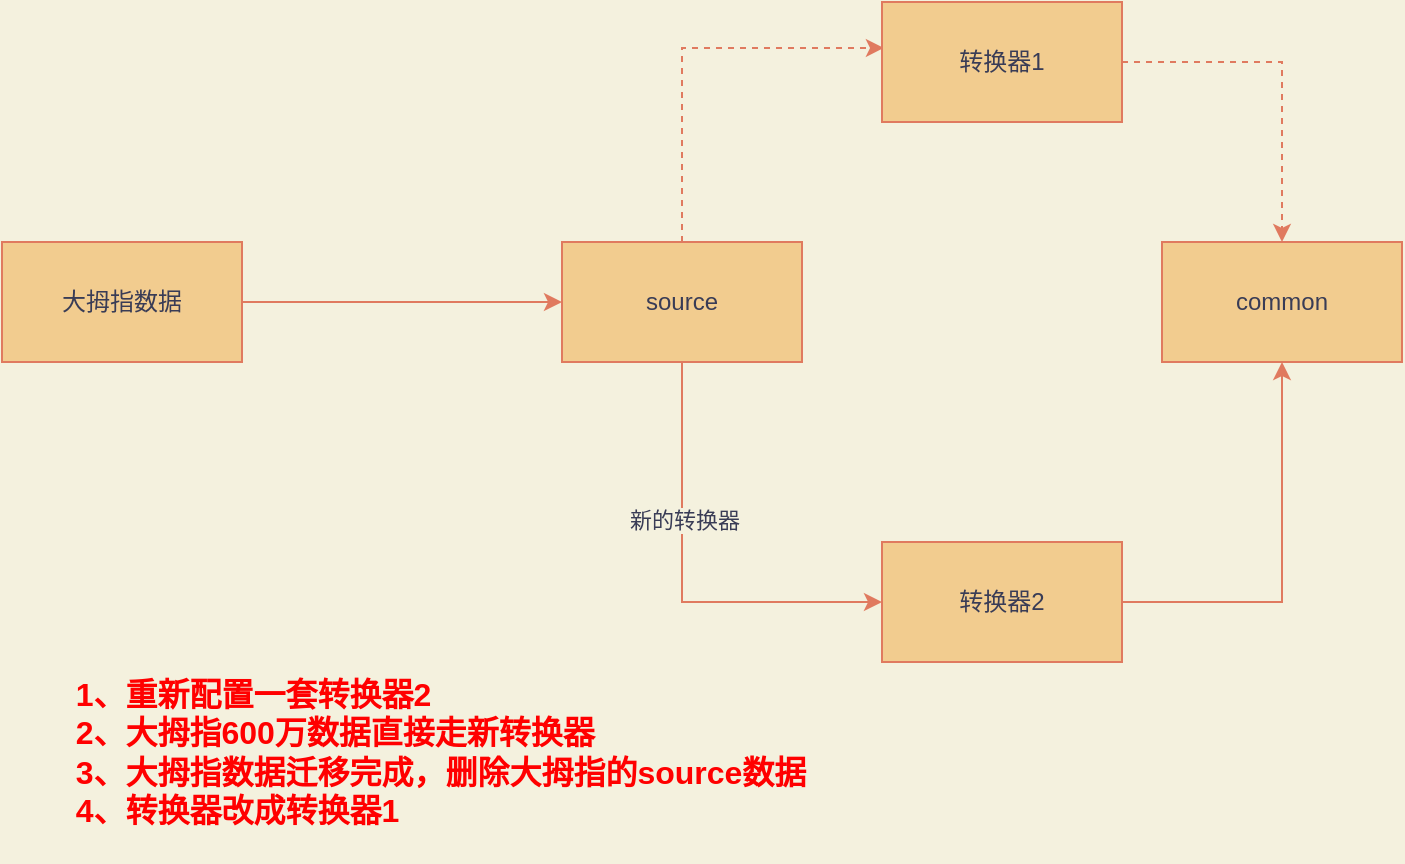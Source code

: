 <mxfile version="14.2.9" type="github">
  <diagram id="C5RBs43oDa-KdzZeNtuy" name="Page-1">
    <mxGraphModel dx="1284" dy="852" grid="1" gridSize="10" guides="1" tooltips="1" connect="1" arrows="1" fold="1" page="1" pageScale="1" pageWidth="827" pageHeight="1169" background="#F4F1DE" math="0" shadow="0">
      <root>
        <mxCell id="WIyWlLk6GJQsqaUBKTNV-0" />
        <mxCell id="WIyWlLk6GJQsqaUBKTNV-1" parent="WIyWlLk6GJQsqaUBKTNV-0" />
        <mxCell id="YerVVY2-V9nm6W07od5p-5" style="edgeStyle=orthogonalEdgeStyle;rounded=0;orthogonalLoop=1;jettySize=auto;html=1;exitX=1;exitY=0.5;exitDx=0;exitDy=0;entryX=0;entryY=0.5;entryDx=0;entryDy=0;strokeColor=#E07A5F;fontColor=#393C56;labelBackgroundColor=#F4F1DE;" edge="1" parent="WIyWlLk6GJQsqaUBKTNV-1" source="YerVVY2-V9nm6W07od5p-0" target="YerVVY2-V9nm6W07od5p-1">
          <mxGeometry relative="1" as="geometry" />
        </mxCell>
        <mxCell id="YerVVY2-V9nm6W07od5p-0" value="大拇指数据" style="rounded=0;whiteSpace=wrap;html=1;fillColor=#F2CC8F;strokeColor=#E07A5F;fontColor=#393C56;" vertex="1" parent="WIyWlLk6GJQsqaUBKTNV-1">
          <mxGeometry x="60" y="230" width="120" height="60" as="geometry" />
        </mxCell>
        <mxCell id="YerVVY2-V9nm6W07od5p-6" style="edgeStyle=orthogonalEdgeStyle;rounded=0;orthogonalLoop=1;jettySize=auto;html=1;exitX=0.5;exitY=0;exitDx=0;exitDy=0;entryX=0.008;entryY=0.383;entryDx=0;entryDy=0;entryPerimeter=0;dashed=1;strokeColor=#E07A5F;fontColor=#393C56;labelBackgroundColor=#F4F1DE;" edge="1" parent="WIyWlLk6GJQsqaUBKTNV-1" source="YerVVY2-V9nm6W07od5p-1" target="YerVVY2-V9nm6W07od5p-3">
          <mxGeometry relative="1" as="geometry" />
        </mxCell>
        <mxCell id="YerVVY2-V9nm6W07od5p-7" style="edgeStyle=orthogonalEdgeStyle;rounded=0;orthogonalLoop=1;jettySize=auto;html=1;exitX=0.5;exitY=1;exitDx=0;exitDy=0;entryX=0;entryY=0.5;entryDx=0;entryDy=0;strokeColor=#E07A5F;fontColor=#393C56;labelBackgroundColor=#F4F1DE;" edge="1" parent="WIyWlLk6GJQsqaUBKTNV-1" source="YerVVY2-V9nm6W07od5p-1" target="YerVVY2-V9nm6W07od5p-4">
          <mxGeometry relative="1" as="geometry" />
        </mxCell>
        <mxCell id="YerVVY2-V9nm6W07od5p-11" value="新的转换器" style="edgeLabel;html=1;align=center;verticalAlign=middle;resizable=0;points=[];fontColor=#393C56;labelBackgroundColor=#F4F1DE;" vertex="1" connectable="0" parent="YerVVY2-V9nm6W07od5p-7">
          <mxGeometry x="-0.282" y="1" relative="1" as="geometry">
            <mxPoint as="offset" />
          </mxGeometry>
        </mxCell>
        <mxCell id="YerVVY2-V9nm6W07od5p-1" value="source" style="rounded=0;whiteSpace=wrap;html=1;fillColor=#F2CC8F;strokeColor=#E07A5F;fontColor=#393C56;" vertex="1" parent="WIyWlLk6GJQsqaUBKTNV-1">
          <mxGeometry x="340" y="230" width="120" height="60" as="geometry" />
        </mxCell>
        <mxCell id="YerVVY2-V9nm6W07od5p-2" value="common" style="rounded=0;whiteSpace=wrap;html=1;fillColor=#F2CC8F;strokeColor=#E07A5F;fontColor=#393C56;" vertex="1" parent="WIyWlLk6GJQsqaUBKTNV-1">
          <mxGeometry x="640" y="230" width="120" height="60" as="geometry" />
        </mxCell>
        <mxCell id="YerVVY2-V9nm6W07od5p-8" style="edgeStyle=orthogonalEdgeStyle;rounded=0;orthogonalLoop=1;jettySize=auto;html=1;exitX=1;exitY=0.5;exitDx=0;exitDy=0;dashed=1;strokeColor=#E07A5F;fontColor=#393C56;labelBackgroundColor=#F4F1DE;" edge="1" parent="WIyWlLk6GJQsqaUBKTNV-1" source="YerVVY2-V9nm6W07od5p-3" target="YerVVY2-V9nm6W07od5p-2">
          <mxGeometry relative="1" as="geometry" />
        </mxCell>
        <mxCell id="YerVVY2-V9nm6W07od5p-3" value="转换器1" style="rounded=0;whiteSpace=wrap;html=1;fillColor=#F2CC8F;strokeColor=#E07A5F;fontColor=#393C56;" vertex="1" parent="WIyWlLk6GJQsqaUBKTNV-1">
          <mxGeometry x="500" y="110" width="120" height="60" as="geometry" />
        </mxCell>
        <mxCell id="YerVVY2-V9nm6W07od5p-9" style="edgeStyle=orthogonalEdgeStyle;rounded=0;orthogonalLoop=1;jettySize=auto;html=1;exitX=1;exitY=0.5;exitDx=0;exitDy=0;entryX=0.5;entryY=1;entryDx=0;entryDy=0;strokeColor=#E07A5F;fontColor=#393C56;labelBackgroundColor=#F4F1DE;" edge="1" parent="WIyWlLk6GJQsqaUBKTNV-1" source="YerVVY2-V9nm6W07od5p-4" target="YerVVY2-V9nm6W07od5p-2">
          <mxGeometry relative="1" as="geometry" />
        </mxCell>
        <mxCell id="YerVVY2-V9nm6W07od5p-4" value="转换器2" style="rounded=0;whiteSpace=wrap;html=1;fillColor=#F2CC8F;strokeColor=#E07A5F;fontColor=#393C56;" vertex="1" parent="WIyWlLk6GJQsqaUBKTNV-1">
          <mxGeometry x="500" y="380" width="120" height="60" as="geometry" />
        </mxCell>
        <mxCell id="YerVVY2-V9nm6W07od5p-12" value="&lt;div style=&quot;text-align: left ; font-size: 16px&quot;&gt;&lt;b&gt;&lt;font color=&quot;#ff0000&quot; style=&quot;font-size: 16px&quot;&gt;1、重新配置一套转换器2&lt;/font&gt;&lt;/b&gt;&lt;/div&gt;&lt;div style=&quot;text-align: left ; font-size: 16px&quot;&gt;&lt;span&gt;&lt;b&gt;&lt;font color=&quot;#ff0000&quot; style=&quot;font-size: 16px&quot;&gt;2、大拇指600万数据直接走新转换器&lt;/font&gt;&lt;/b&gt;&lt;/span&gt;&lt;/div&gt;&lt;div style=&quot;text-align: left ; font-size: 16px&quot;&gt;&lt;span&gt;&lt;b&gt;&lt;font color=&quot;#ff0000&quot; style=&quot;font-size: 16px&quot;&gt;3、大拇指数据迁移完成，删除大拇指的source数据&lt;/font&gt;&lt;/b&gt;&lt;/span&gt;&lt;/div&gt;&lt;div style=&quot;text-align: left ; font-size: 16px&quot;&gt;&lt;b&gt;&lt;font color=&quot;#ff0000&quot; style=&quot;font-size: 16px&quot;&gt;4、转换器改成转换器1&lt;/font&gt;&lt;/b&gt;&lt;/div&gt;" style="text;html=1;strokeColor=none;fillColor=none;align=center;verticalAlign=middle;whiteSpace=wrap;rounded=0;fontColor=#393C56;" vertex="1" parent="WIyWlLk6GJQsqaUBKTNV-1">
          <mxGeometry x="90" y="430" width="379" height="110" as="geometry" />
        </mxCell>
      </root>
    </mxGraphModel>
  </diagram>
</mxfile>

